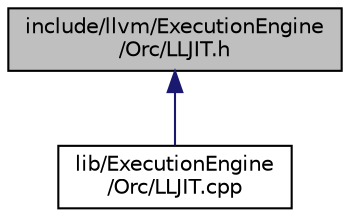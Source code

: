 digraph "include/llvm/ExecutionEngine/Orc/LLJIT.h"
{
 // LATEX_PDF_SIZE
  bgcolor="transparent";
  edge [fontname="Helvetica",fontsize="10",labelfontname="Helvetica",labelfontsize="10"];
  node [fontname="Helvetica",fontsize="10",shape="box"];
  Node1 [label="include/llvm/ExecutionEngine\l/Orc/LLJIT.h",height=0.2,width=0.4,color="black", fillcolor="grey75", style="filled", fontcolor="black",tooltip=" "];
  Node1 -> Node2 [dir="back",color="midnightblue",fontsize="10",style="solid",fontname="Helvetica"];
  Node2 [label="lib/ExecutionEngine\l/Orc/LLJIT.cpp",height=0.2,width=0.4,color="black",URL="$LLJIT_8cpp.html",tooltip=" "];
}
